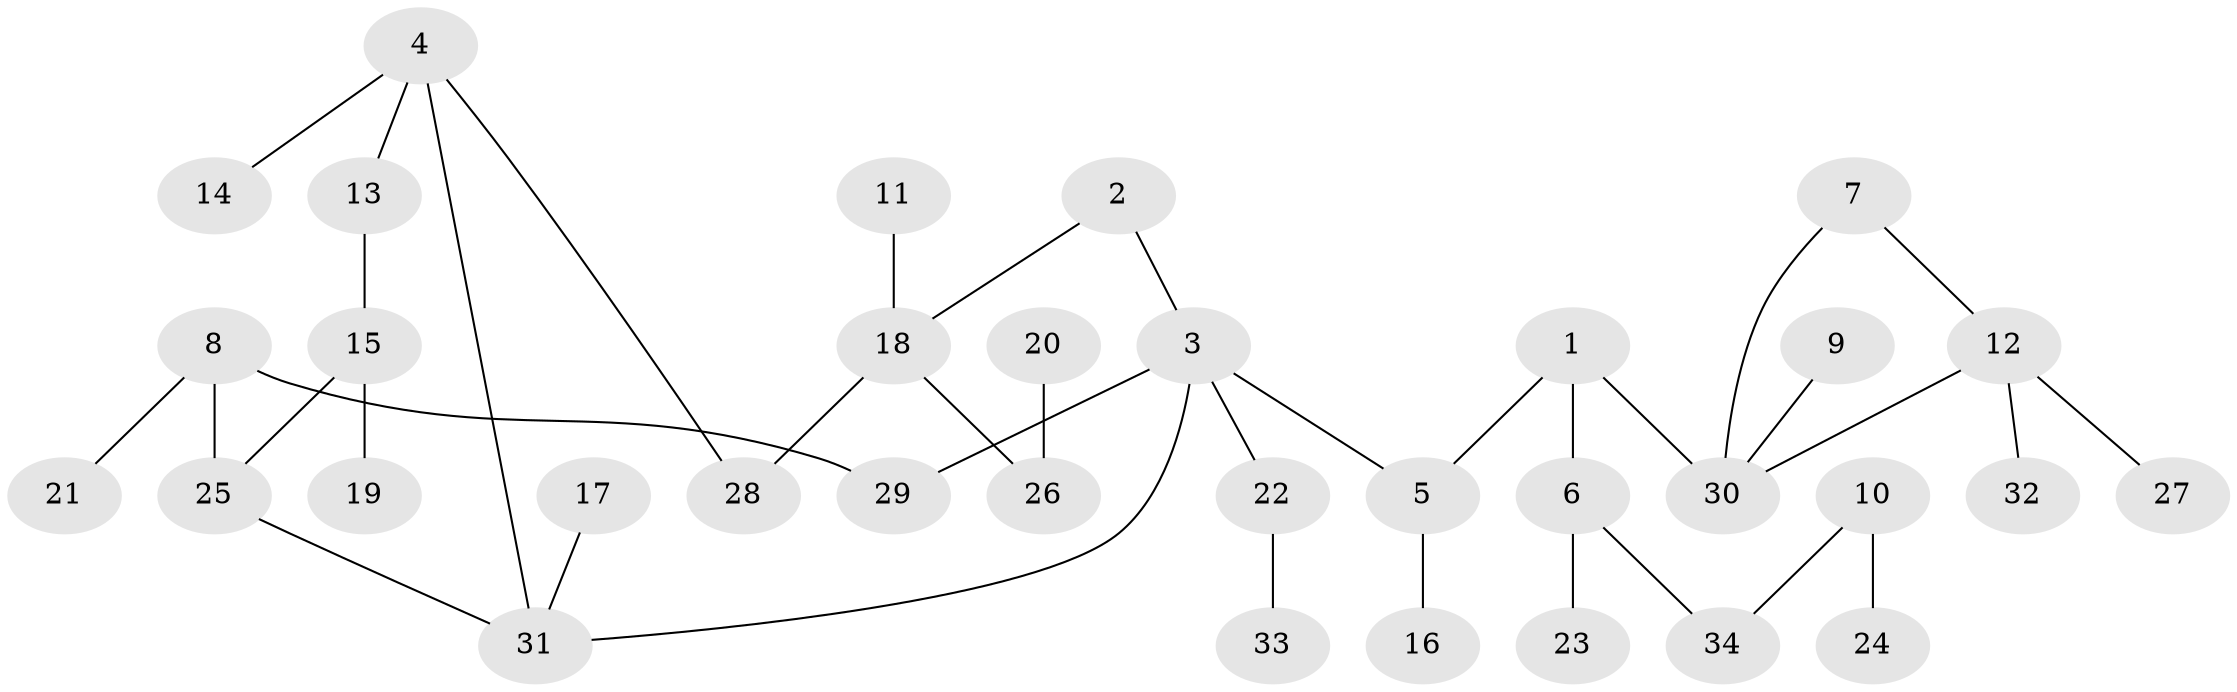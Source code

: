 // original degree distribution, {7: 0.011904761904761904, 5: 0.023809523809523808, 2: 0.3333333333333333, 3: 0.11904761904761904, 1: 0.4166666666666667, 6: 0.023809523809523808, 4: 0.07142857142857142}
// Generated by graph-tools (version 1.1) at 2025/36/03/04/25 23:36:05]
// undirected, 34 vertices, 37 edges
graph export_dot {
  node [color=gray90,style=filled];
  1;
  2;
  3;
  4;
  5;
  6;
  7;
  8;
  9;
  10;
  11;
  12;
  13;
  14;
  15;
  16;
  17;
  18;
  19;
  20;
  21;
  22;
  23;
  24;
  25;
  26;
  27;
  28;
  29;
  30;
  31;
  32;
  33;
  34;
  1 -- 5 [weight=1.0];
  1 -- 6 [weight=1.0];
  1 -- 30 [weight=1.0];
  2 -- 3 [weight=1.0];
  2 -- 18 [weight=1.0];
  3 -- 5 [weight=1.0];
  3 -- 22 [weight=1.0];
  3 -- 29 [weight=1.0];
  3 -- 31 [weight=1.0];
  4 -- 13 [weight=1.0];
  4 -- 14 [weight=1.0];
  4 -- 28 [weight=1.0];
  4 -- 31 [weight=1.0];
  5 -- 16 [weight=1.0];
  6 -- 23 [weight=1.0];
  6 -- 34 [weight=1.0];
  7 -- 12 [weight=1.0];
  7 -- 30 [weight=1.0];
  8 -- 21 [weight=1.0];
  8 -- 25 [weight=1.0];
  8 -- 29 [weight=1.0];
  9 -- 30 [weight=1.0];
  10 -- 24 [weight=1.0];
  10 -- 34 [weight=1.0];
  11 -- 18 [weight=1.0];
  12 -- 27 [weight=1.0];
  12 -- 30 [weight=1.0];
  12 -- 32 [weight=1.0];
  13 -- 15 [weight=1.0];
  15 -- 19 [weight=1.0];
  15 -- 25 [weight=1.0];
  17 -- 31 [weight=1.0];
  18 -- 26 [weight=1.0];
  18 -- 28 [weight=1.0];
  20 -- 26 [weight=1.0];
  22 -- 33 [weight=1.0];
  25 -- 31 [weight=1.0];
}
